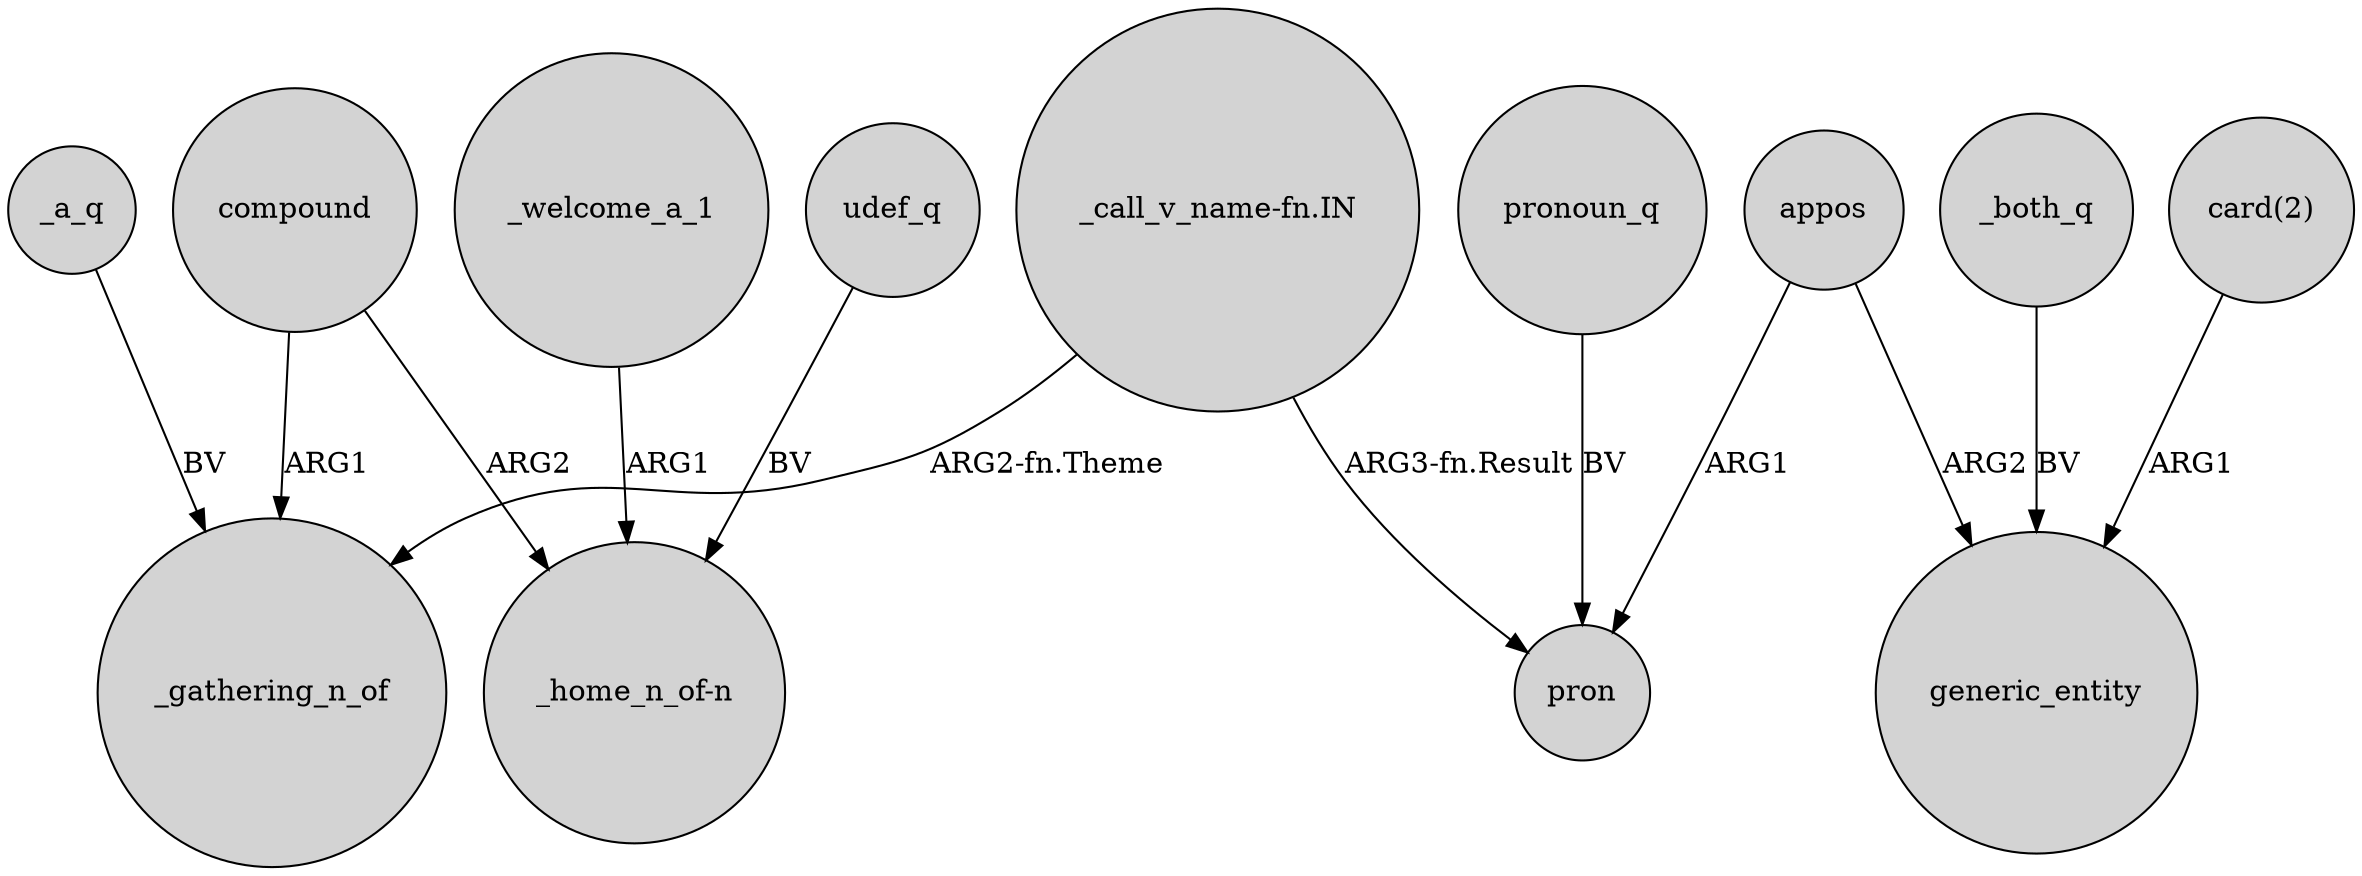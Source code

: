 digraph {
	node [shape=circle style=filled]
	"_call_v_name-fn.IN" -> _gathering_n_of [label="ARG2-fn.Theme"]
	udef_q -> "_home_n_of-n" [label=BV]
	_welcome_a_1 -> "_home_n_of-n" [label=ARG1]
	compound -> "_home_n_of-n" [label=ARG2]
	appos -> pron [label=ARG1]
	appos -> generic_entity [label=ARG2]
	compound -> _gathering_n_of [label=ARG1]
	_a_q -> _gathering_n_of [label=BV]
	_both_q -> generic_entity [label=BV]
	"card(2)" -> generic_entity [label=ARG1]
	"_call_v_name-fn.IN" -> pron [label="ARG3-fn.Result"]
	pronoun_q -> pron [label=BV]
}
